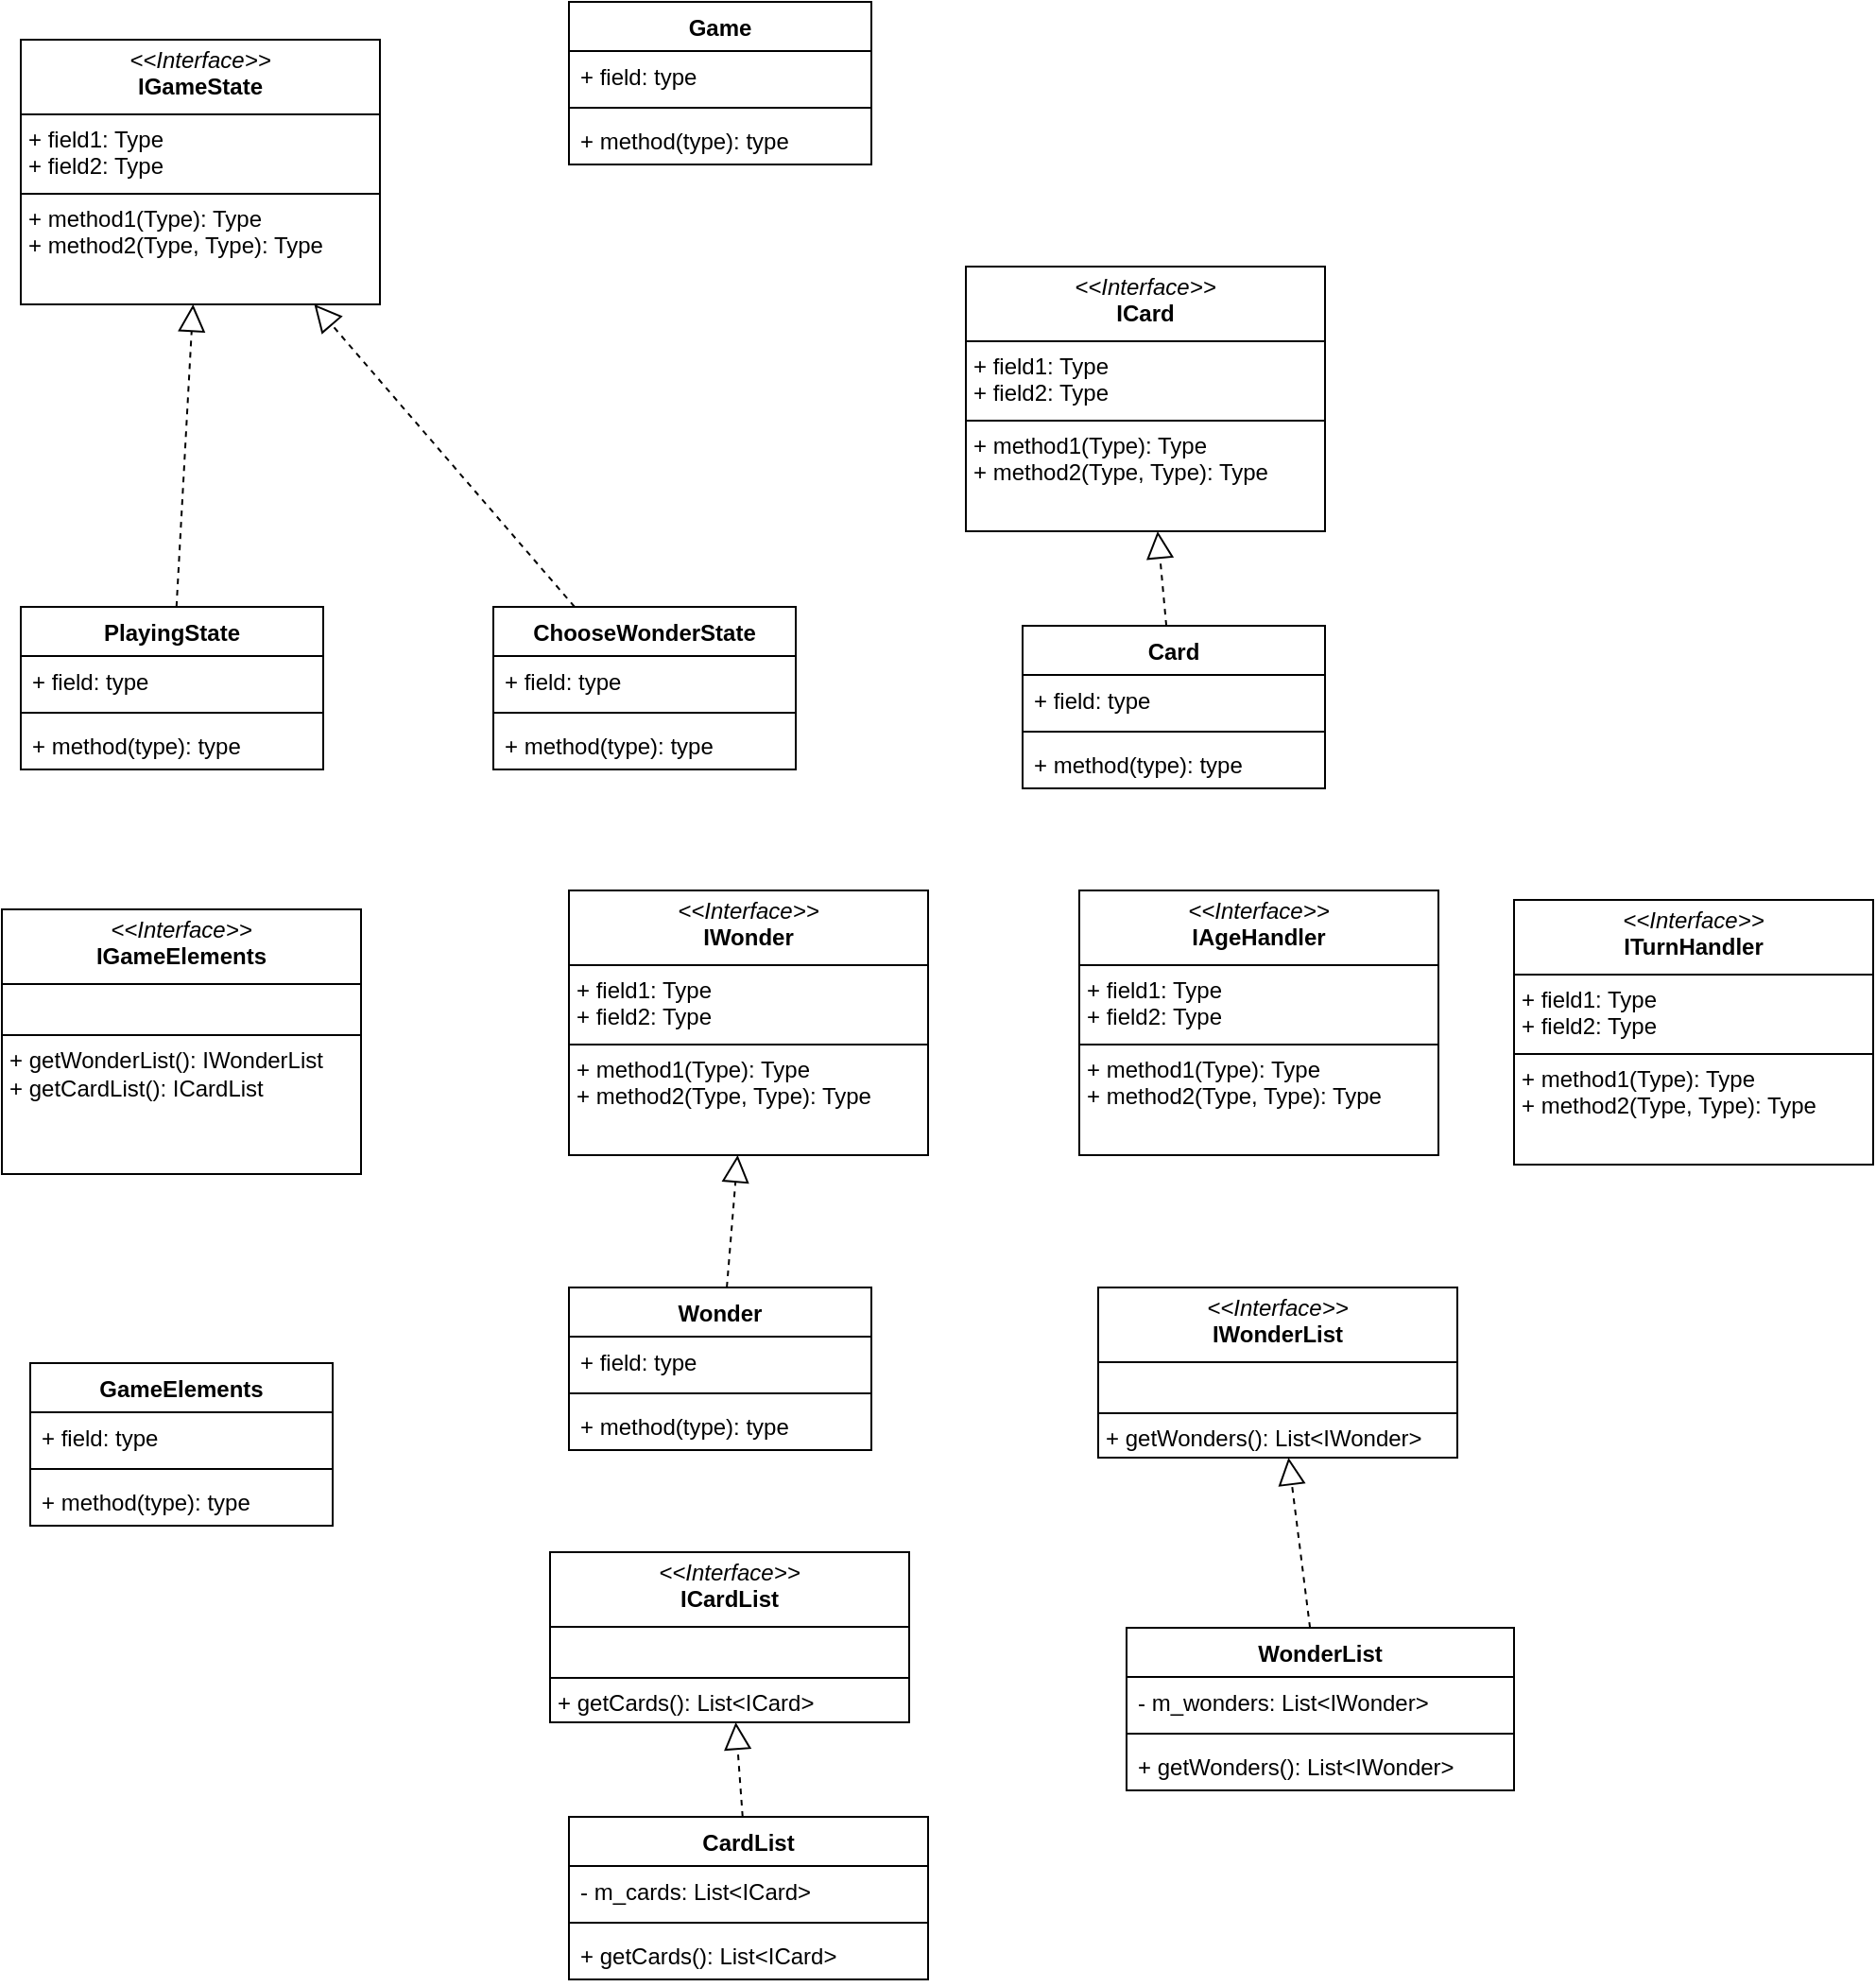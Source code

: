 <mxfile version="27.0.6">
  <diagram name="Page-1" id="-x78759h-861vyEU_5Ri">
    <mxGraphModel dx="1418" dy="786" grid="1" gridSize="10" guides="1" tooltips="1" connect="1" arrows="1" fold="1" page="1" pageScale="1" pageWidth="827" pageHeight="1169" math="0" shadow="0">
      <root>
        <mxCell id="0" />
        <mxCell id="1" parent="0" />
        <mxCell id="4PTqWVre36UXu9KIh-XL-1" value="Card" style="swimlane;fontStyle=1;align=center;verticalAlign=top;childLayout=stackLayout;horizontal=1;startSize=26;horizontalStack=0;resizeParent=1;resizeParentMax=0;resizeLast=0;collapsible=1;marginBottom=0;whiteSpace=wrap;html=1;" vertex="1" parent="1">
          <mxGeometry x="580" y="370" width="160" height="86" as="geometry" />
        </mxCell>
        <mxCell id="4PTqWVre36UXu9KIh-XL-2" value="+ field: type" style="text;strokeColor=none;fillColor=none;align=left;verticalAlign=top;spacingLeft=4;spacingRight=4;overflow=hidden;rotatable=0;points=[[0,0.5],[1,0.5]];portConstraint=eastwest;whiteSpace=wrap;html=1;" vertex="1" parent="4PTqWVre36UXu9KIh-XL-1">
          <mxGeometry y="26" width="160" height="26" as="geometry" />
        </mxCell>
        <mxCell id="4PTqWVre36UXu9KIh-XL-3" value="" style="line;strokeWidth=1;fillColor=none;align=left;verticalAlign=middle;spacingTop=-1;spacingLeft=3;spacingRight=3;rotatable=0;labelPosition=right;points=[];portConstraint=eastwest;strokeColor=inherit;" vertex="1" parent="4PTqWVre36UXu9KIh-XL-1">
          <mxGeometry y="52" width="160" height="8" as="geometry" />
        </mxCell>
        <mxCell id="4PTqWVre36UXu9KIh-XL-4" value="+ method(type): type" style="text;strokeColor=none;fillColor=none;align=left;verticalAlign=top;spacingLeft=4;spacingRight=4;overflow=hidden;rotatable=0;points=[[0,0.5],[1,0.5]];portConstraint=eastwest;whiteSpace=wrap;html=1;" vertex="1" parent="4PTqWVre36UXu9KIh-XL-1">
          <mxGeometry y="60" width="160" height="26" as="geometry" />
        </mxCell>
        <mxCell id="4PTqWVre36UXu9KIh-XL-5" value="&lt;p style=&quot;margin:0px;margin-top:4px;text-align:center;&quot;&gt;&lt;i&gt;&amp;lt;&amp;lt;Interface&amp;gt;&amp;gt;&lt;/i&gt;&lt;br&gt;&lt;b&gt;ICard&lt;/b&gt;&lt;/p&gt;&lt;hr size=&quot;1&quot; style=&quot;border-style:solid;&quot;&gt;&lt;p style=&quot;margin:0px;margin-left:4px;&quot;&gt;+ field1: Type&lt;br&gt;+ field2: Type&lt;/p&gt;&lt;hr size=&quot;1&quot; style=&quot;border-style:solid;&quot;&gt;&lt;p style=&quot;margin:0px;margin-left:4px;&quot;&gt;+ method1(Type): Type&lt;br&gt;+ method2(Type, Type): Type&lt;/p&gt;" style="verticalAlign=top;align=left;overflow=fill;html=1;whiteSpace=wrap;" vertex="1" parent="1">
          <mxGeometry x="550" y="180" width="190" height="140" as="geometry" />
        </mxCell>
        <mxCell id="4PTqWVre36UXu9KIh-XL-6" value="&lt;p style=&quot;margin:0px;margin-top:4px;text-align:center;&quot;&gt;&lt;i&gt;&amp;lt;&amp;lt;Interface&amp;gt;&amp;gt;&lt;/i&gt;&lt;br&gt;&lt;b&gt;IGameState&lt;/b&gt;&lt;/p&gt;&lt;hr size=&quot;1&quot; style=&quot;border-style:solid;&quot;&gt;&lt;p style=&quot;margin:0px;margin-left:4px;&quot;&gt;+ field1: Type&lt;br&gt;+ field2: Type&lt;/p&gt;&lt;hr size=&quot;1&quot; style=&quot;border-style:solid;&quot;&gt;&lt;p style=&quot;margin:0px;margin-left:4px;&quot;&gt;+ method1(Type): Type&lt;br&gt;+ method2(Type, Type): Type&lt;/p&gt;" style="verticalAlign=top;align=left;overflow=fill;html=1;whiteSpace=wrap;" vertex="1" parent="1">
          <mxGeometry x="50" y="60" width="190" height="140" as="geometry" />
        </mxCell>
        <mxCell id="4PTqWVre36UXu9KIh-XL-7" value="PlayingState" style="swimlane;fontStyle=1;align=center;verticalAlign=top;childLayout=stackLayout;horizontal=1;startSize=26;horizontalStack=0;resizeParent=1;resizeParentMax=0;resizeLast=0;collapsible=1;marginBottom=0;whiteSpace=wrap;html=1;" vertex="1" parent="1">
          <mxGeometry x="50" y="360" width="160" height="86" as="geometry" />
        </mxCell>
        <mxCell id="4PTqWVre36UXu9KIh-XL-8" value="+ field: type" style="text;strokeColor=none;fillColor=none;align=left;verticalAlign=top;spacingLeft=4;spacingRight=4;overflow=hidden;rotatable=0;points=[[0,0.5],[1,0.5]];portConstraint=eastwest;whiteSpace=wrap;html=1;" vertex="1" parent="4PTqWVre36UXu9KIh-XL-7">
          <mxGeometry y="26" width="160" height="26" as="geometry" />
        </mxCell>
        <mxCell id="4PTqWVre36UXu9KIh-XL-9" value="" style="line;strokeWidth=1;fillColor=none;align=left;verticalAlign=middle;spacingTop=-1;spacingLeft=3;spacingRight=3;rotatable=0;labelPosition=right;points=[];portConstraint=eastwest;strokeColor=inherit;" vertex="1" parent="4PTqWVre36UXu9KIh-XL-7">
          <mxGeometry y="52" width="160" height="8" as="geometry" />
        </mxCell>
        <mxCell id="4PTqWVre36UXu9KIh-XL-10" value="+ method(type): type" style="text;strokeColor=none;fillColor=none;align=left;verticalAlign=top;spacingLeft=4;spacingRight=4;overflow=hidden;rotatable=0;points=[[0,0.5],[1,0.5]];portConstraint=eastwest;whiteSpace=wrap;html=1;" vertex="1" parent="4PTqWVre36UXu9KIh-XL-7">
          <mxGeometry y="60" width="160" height="26" as="geometry" />
        </mxCell>
        <mxCell id="4PTqWVre36UXu9KIh-XL-11" value="ChooseWonderState" style="swimlane;fontStyle=1;align=center;verticalAlign=top;childLayout=stackLayout;horizontal=1;startSize=26;horizontalStack=0;resizeParent=1;resizeParentMax=0;resizeLast=0;collapsible=1;marginBottom=0;whiteSpace=wrap;html=1;" vertex="1" parent="1">
          <mxGeometry x="300" y="360" width="160" height="86" as="geometry" />
        </mxCell>
        <mxCell id="4PTqWVre36UXu9KIh-XL-12" value="+ field: type" style="text;strokeColor=none;fillColor=none;align=left;verticalAlign=top;spacingLeft=4;spacingRight=4;overflow=hidden;rotatable=0;points=[[0,0.5],[1,0.5]];portConstraint=eastwest;whiteSpace=wrap;html=1;" vertex="1" parent="4PTqWVre36UXu9KIh-XL-11">
          <mxGeometry y="26" width="160" height="26" as="geometry" />
        </mxCell>
        <mxCell id="4PTqWVre36UXu9KIh-XL-13" value="" style="line;strokeWidth=1;fillColor=none;align=left;verticalAlign=middle;spacingTop=-1;spacingLeft=3;spacingRight=3;rotatable=0;labelPosition=right;points=[];portConstraint=eastwest;strokeColor=inherit;" vertex="1" parent="4PTqWVre36UXu9KIh-XL-11">
          <mxGeometry y="52" width="160" height="8" as="geometry" />
        </mxCell>
        <mxCell id="4PTqWVre36UXu9KIh-XL-14" value="+ method(type): type" style="text;strokeColor=none;fillColor=none;align=left;verticalAlign=top;spacingLeft=4;spacingRight=4;overflow=hidden;rotatable=0;points=[[0,0.5],[1,0.5]];portConstraint=eastwest;whiteSpace=wrap;html=1;" vertex="1" parent="4PTqWVre36UXu9KIh-XL-11">
          <mxGeometry y="60" width="160" height="26" as="geometry" />
        </mxCell>
        <mxCell id="4PTqWVre36UXu9KIh-XL-15" value="Game" style="swimlane;fontStyle=1;align=center;verticalAlign=top;childLayout=stackLayout;horizontal=1;startSize=26;horizontalStack=0;resizeParent=1;resizeParentMax=0;resizeLast=0;collapsible=1;marginBottom=0;whiteSpace=wrap;html=1;" vertex="1" parent="1">
          <mxGeometry x="340" y="40" width="160" height="86" as="geometry" />
        </mxCell>
        <mxCell id="4PTqWVre36UXu9KIh-XL-16" value="+ field: type" style="text;strokeColor=none;fillColor=none;align=left;verticalAlign=top;spacingLeft=4;spacingRight=4;overflow=hidden;rotatable=0;points=[[0,0.5],[1,0.5]];portConstraint=eastwest;whiteSpace=wrap;html=1;" vertex="1" parent="4PTqWVre36UXu9KIh-XL-15">
          <mxGeometry y="26" width="160" height="26" as="geometry" />
        </mxCell>
        <mxCell id="4PTqWVre36UXu9KIh-XL-17" value="" style="line;strokeWidth=1;fillColor=none;align=left;verticalAlign=middle;spacingTop=-1;spacingLeft=3;spacingRight=3;rotatable=0;labelPosition=right;points=[];portConstraint=eastwest;strokeColor=inherit;" vertex="1" parent="4PTqWVre36UXu9KIh-XL-15">
          <mxGeometry y="52" width="160" height="8" as="geometry" />
        </mxCell>
        <mxCell id="4PTqWVre36UXu9KIh-XL-18" value="+ method(type): type" style="text;strokeColor=none;fillColor=none;align=left;verticalAlign=top;spacingLeft=4;spacingRight=4;overflow=hidden;rotatable=0;points=[[0,0.5],[1,0.5]];portConstraint=eastwest;whiteSpace=wrap;html=1;" vertex="1" parent="4PTqWVre36UXu9KIh-XL-15">
          <mxGeometry y="60" width="160" height="26" as="geometry" />
        </mxCell>
        <mxCell id="4PTqWVre36UXu9KIh-XL-19" value="" style="endArrow=block;dashed=1;endFill=0;endSize=12;html=1;rounded=0;" edge="1" parent="1" source="4PTqWVre36UXu9KIh-XL-11" target="4PTqWVre36UXu9KIh-XL-6">
          <mxGeometry width="160" relative="1" as="geometry">
            <mxPoint x="330" y="410" as="sourcePoint" />
            <mxPoint x="490" y="410" as="targetPoint" />
          </mxGeometry>
        </mxCell>
        <mxCell id="4PTqWVre36UXu9KIh-XL-20" value="" style="endArrow=block;dashed=1;endFill=0;endSize=12;html=1;rounded=0;" edge="1" parent="1" source="4PTqWVre36UXu9KIh-XL-7" target="4PTqWVre36UXu9KIh-XL-6">
          <mxGeometry width="160" relative="1" as="geometry">
            <mxPoint x="330" y="410" as="sourcePoint" />
            <mxPoint x="490" y="410" as="targetPoint" />
          </mxGeometry>
        </mxCell>
        <mxCell id="4PTqWVre36UXu9KIh-XL-22" value="" style="endArrow=block;dashed=1;endFill=0;endSize=12;html=1;rounded=0;" edge="1" parent="1" source="4PTqWVre36UXu9KIh-XL-1" target="4PTqWVre36UXu9KIh-XL-5">
          <mxGeometry width="160" relative="1" as="geometry">
            <mxPoint x="330" y="410" as="sourcePoint" />
            <mxPoint x="490" y="410" as="targetPoint" />
          </mxGeometry>
        </mxCell>
        <mxCell id="4PTqWVre36UXu9KIh-XL-23" value="&lt;p style=&quot;margin:0px;margin-top:4px;text-align:center;&quot;&gt;&lt;i&gt;&amp;lt;&amp;lt;Interface&amp;gt;&amp;gt;&lt;/i&gt;&lt;br&gt;&lt;b&gt;IAgeHandler&lt;/b&gt;&lt;/p&gt;&lt;hr size=&quot;1&quot; style=&quot;border-style:solid;&quot;&gt;&lt;p style=&quot;margin:0px;margin-left:4px;&quot;&gt;+ field1: Type&lt;br&gt;+ field2: Type&lt;/p&gt;&lt;hr size=&quot;1&quot; style=&quot;border-style:solid;&quot;&gt;&lt;p style=&quot;margin:0px;margin-left:4px;&quot;&gt;+ method1(Type): Type&lt;br&gt;+ method2(Type, Type): Type&lt;/p&gt;" style="verticalAlign=top;align=left;overflow=fill;html=1;whiteSpace=wrap;" vertex="1" parent="1">
          <mxGeometry x="610" y="510" width="190" height="140" as="geometry" />
        </mxCell>
        <mxCell id="4PTqWVre36UXu9KIh-XL-24" value="&lt;p style=&quot;margin:0px;margin-top:4px;text-align:center;&quot;&gt;&lt;i&gt;&amp;lt;&amp;lt;Interface&amp;gt;&amp;gt;&lt;/i&gt;&lt;br&gt;&lt;b&gt;ITurnHandler&lt;/b&gt;&lt;/p&gt;&lt;hr size=&quot;1&quot; style=&quot;border-style:solid;&quot;&gt;&lt;p style=&quot;margin:0px;margin-left:4px;&quot;&gt;+ field1: Type&lt;br&gt;+ field2: Type&lt;/p&gt;&lt;hr size=&quot;1&quot; style=&quot;border-style:solid;&quot;&gt;&lt;p style=&quot;margin:0px;margin-left:4px;&quot;&gt;+ method1(Type): Type&lt;br&gt;+ method2(Type, Type): Type&lt;/p&gt;" style="verticalAlign=top;align=left;overflow=fill;html=1;whiteSpace=wrap;" vertex="1" parent="1">
          <mxGeometry x="840" y="515" width="190" height="140" as="geometry" />
        </mxCell>
        <mxCell id="4PTqWVre36UXu9KIh-XL-25" value="&lt;p style=&quot;margin:0px;margin-top:4px;text-align:center;&quot;&gt;&lt;i&gt;&amp;lt;&amp;lt;Interface&amp;gt;&amp;gt;&lt;/i&gt;&lt;br&gt;&lt;b&gt;IWonder&lt;/b&gt;&lt;/p&gt;&lt;hr size=&quot;1&quot; style=&quot;border-style:solid;&quot;&gt;&lt;p style=&quot;margin:0px;margin-left:4px;&quot;&gt;+ field1: Type&lt;br&gt;+ field2: Type&lt;/p&gt;&lt;hr size=&quot;1&quot; style=&quot;border-style:solid;&quot;&gt;&lt;p style=&quot;margin:0px;margin-left:4px;&quot;&gt;+ method1(Type): Type&lt;br&gt;+ method2(Type, Type): Type&lt;/p&gt;" style="verticalAlign=top;align=left;overflow=fill;html=1;whiteSpace=wrap;" vertex="1" parent="1">
          <mxGeometry x="340" y="510" width="190" height="140" as="geometry" />
        </mxCell>
        <mxCell id="4PTqWVre36UXu9KIh-XL-26" value="Wonder" style="swimlane;fontStyle=1;align=center;verticalAlign=top;childLayout=stackLayout;horizontal=1;startSize=26;horizontalStack=0;resizeParent=1;resizeParentMax=0;resizeLast=0;collapsible=1;marginBottom=0;whiteSpace=wrap;html=1;" vertex="1" parent="1">
          <mxGeometry x="340" y="720" width="160" height="86" as="geometry" />
        </mxCell>
        <mxCell id="4PTqWVre36UXu9KIh-XL-27" value="+ field: type" style="text;strokeColor=none;fillColor=none;align=left;verticalAlign=top;spacingLeft=4;spacingRight=4;overflow=hidden;rotatable=0;points=[[0,0.5],[1,0.5]];portConstraint=eastwest;whiteSpace=wrap;html=1;" vertex="1" parent="4PTqWVre36UXu9KIh-XL-26">
          <mxGeometry y="26" width="160" height="26" as="geometry" />
        </mxCell>
        <mxCell id="4PTqWVre36UXu9KIh-XL-28" value="" style="line;strokeWidth=1;fillColor=none;align=left;verticalAlign=middle;spacingTop=-1;spacingLeft=3;spacingRight=3;rotatable=0;labelPosition=right;points=[];portConstraint=eastwest;strokeColor=inherit;" vertex="1" parent="4PTqWVre36UXu9KIh-XL-26">
          <mxGeometry y="52" width="160" height="8" as="geometry" />
        </mxCell>
        <mxCell id="4PTqWVre36UXu9KIh-XL-29" value="+ method(type): type" style="text;strokeColor=none;fillColor=none;align=left;verticalAlign=top;spacingLeft=4;spacingRight=4;overflow=hidden;rotatable=0;points=[[0,0.5],[1,0.5]];portConstraint=eastwest;whiteSpace=wrap;html=1;" vertex="1" parent="4PTqWVre36UXu9KIh-XL-26">
          <mxGeometry y="60" width="160" height="26" as="geometry" />
        </mxCell>
        <mxCell id="4PTqWVre36UXu9KIh-XL-30" value="&lt;p style=&quot;margin:0px;margin-top:4px;text-align:center;&quot;&gt;&lt;i&gt;&amp;lt;&amp;lt;Interface&amp;gt;&amp;gt;&lt;/i&gt;&lt;br&gt;&lt;b&gt;IGameElements&lt;/b&gt;&lt;/p&gt;&lt;hr size=&quot;1&quot; style=&quot;border-style:solid;&quot;&gt;&lt;p style=&quot;margin:0px;margin-left:4px;&quot;&gt;&lt;br&gt;&lt;/p&gt;&lt;hr size=&quot;1&quot; style=&quot;border-style:solid;&quot;&gt;&lt;p style=&quot;margin:0px;margin-left:4px;&quot;&gt;+ getWonderList(): IWonderList&lt;br&gt;+ getCardList(): ICardList&lt;/p&gt;" style="verticalAlign=top;align=left;overflow=fill;html=1;whiteSpace=wrap;" vertex="1" parent="1">
          <mxGeometry x="40" y="520" width="190" height="140" as="geometry" />
        </mxCell>
        <mxCell id="4PTqWVre36UXu9KIh-XL-31" value="&lt;p style=&quot;margin:0px;margin-top:4px;text-align:center;&quot;&gt;&lt;i&gt;&amp;lt;&amp;lt;Interface&amp;gt;&amp;gt;&lt;/i&gt;&lt;br&gt;&lt;b&gt;IWonderList&lt;/b&gt;&lt;/p&gt;&lt;hr size=&quot;1&quot; style=&quot;border-style:solid;&quot;&gt;&lt;p style=&quot;margin:0px;margin-left:4px;&quot;&gt;&lt;br&gt;&lt;/p&gt;&lt;hr size=&quot;1&quot; style=&quot;border-style:solid;&quot;&gt;&lt;p style=&quot;margin:0px;margin-left:4px;&quot;&gt;+ getWonders(): List&amp;lt;IWonder&amp;gt;&lt;/p&gt;" style="verticalAlign=top;align=left;overflow=fill;html=1;whiteSpace=wrap;" vertex="1" parent="1">
          <mxGeometry x="620" y="720" width="190" height="90" as="geometry" />
        </mxCell>
        <mxCell id="4PTqWVre36UXu9KIh-XL-32" value="" style="endArrow=block;dashed=1;endFill=0;endSize=12;html=1;rounded=0;" edge="1" parent="1" source="4PTqWVre36UXu9KIh-XL-26" target="4PTqWVre36UXu9KIh-XL-25">
          <mxGeometry width="160" relative="1" as="geometry">
            <mxPoint x="330" y="810" as="sourcePoint" />
            <mxPoint x="490" y="810" as="targetPoint" />
          </mxGeometry>
        </mxCell>
        <mxCell id="4PTqWVre36UXu9KIh-XL-33" value="WonderList" style="swimlane;fontStyle=1;align=center;verticalAlign=top;childLayout=stackLayout;horizontal=1;startSize=26;horizontalStack=0;resizeParent=1;resizeParentMax=0;resizeLast=0;collapsible=1;marginBottom=0;whiteSpace=wrap;html=1;" vertex="1" parent="1">
          <mxGeometry x="635" y="900" width="205" height="86" as="geometry" />
        </mxCell>
        <mxCell id="4PTqWVre36UXu9KIh-XL-34" value="- m_wonders: List&amp;lt;IWonder&amp;gt;" style="text;strokeColor=none;fillColor=none;align=left;verticalAlign=top;spacingLeft=4;spacingRight=4;overflow=hidden;rotatable=0;points=[[0,0.5],[1,0.5]];portConstraint=eastwest;whiteSpace=wrap;html=1;" vertex="1" parent="4PTqWVre36UXu9KIh-XL-33">
          <mxGeometry y="26" width="205" height="26" as="geometry" />
        </mxCell>
        <mxCell id="4PTqWVre36UXu9KIh-XL-35" value="" style="line;strokeWidth=1;fillColor=none;align=left;verticalAlign=middle;spacingTop=-1;spacingLeft=3;spacingRight=3;rotatable=0;labelPosition=right;points=[];portConstraint=eastwest;strokeColor=inherit;" vertex="1" parent="4PTqWVre36UXu9KIh-XL-33">
          <mxGeometry y="52" width="205" height="8" as="geometry" />
        </mxCell>
        <mxCell id="4PTqWVre36UXu9KIh-XL-36" value="+ getWonders(): List&amp;lt;IWonder&amp;gt;" style="text;strokeColor=none;fillColor=none;align=left;verticalAlign=top;spacingLeft=4;spacingRight=4;overflow=hidden;rotatable=0;points=[[0,0.5],[1,0.5]];portConstraint=eastwest;whiteSpace=wrap;html=1;" vertex="1" parent="4PTqWVre36UXu9KIh-XL-33">
          <mxGeometry y="60" width="205" height="26" as="geometry" />
        </mxCell>
        <mxCell id="4PTqWVre36UXu9KIh-XL-37" value="" style="endArrow=block;dashed=1;endFill=0;endSize=12;html=1;rounded=0;" edge="1" parent="1" source="4PTqWVre36UXu9KIh-XL-33" target="4PTqWVre36UXu9KIh-XL-31">
          <mxGeometry width="160" relative="1" as="geometry">
            <mxPoint x="330" y="810" as="sourcePoint" />
            <mxPoint x="490" y="810" as="targetPoint" />
          </mxGeometry>
        </mxCell>
        <mxCell id="4PTqWVre36UXu9KIh-XL-38" value="GameElements" style="swimlane;fontStyle=1;align=center;verticalAlign=top;childLayout=stackLayout;horizontal=1;startSize=26;horizontalStack=0;resizeParent=1;resizeParentMax=0;resizeLast=0;collapsible=1;marginBottom=0;whiteSpace=wrap;html=1;" vertex="1" parent="1">
          <mxGeometry x="55" y="760" width="160" height="86" as="geometry" />
        </mxCell>
        <mxCell id="4PTqWVre36UXu9KIh-XL-39" value="+ field: type" style="text;strokeColor=none;fillColor=none;align=left;verticalAlign=top;spacingLeft=4;spacingRight=4;overflow=hidden;rotatable=0;points=[[0,0.5],[1,0.5]];portConstraint=eastwest;whiteSpace=wrap;html=1;" vertex="1" parent="4PTqWVre36UXu9KIh-XL-38">
          <mxGeometry y="26" width="160" height="26" as="geometry" />
        </mxCell>
        <mxCell id="4PTqWVre36UXu9KIh-XL-40" value="" style="line;strokeWidth=1;fillColor=none;align=left;verticalAlign=middle;spacingTop=-1;spacingLeft=3;spacingRight=3;rotatable=0;labelPosition=right;points=[];portConstraint=eastwest;strokeColor=inherit;" vertex="1" parent="4PTqWVre36UXu9KIh-XL-38">
          <mxGeometry y="52" width="160" height="8" as="geometry" />
        </mxCell>
        <mxCell id="4PTqWVre36UXu9KIh-XL-41" value="+ method(type): type" style="text;strokeColor=none;fillColor=none;align=left;verticalAlign=top;spacingLeft=4;spacingRight=4;overflow=hidden;rotatable=0;points=[[0,0.5],[1,0.5]];portConstraint=eastwest;whiteSpace=wrap;html=1;" vertex="1" parent="4PTqWVre36UXu9KIh-XL-38">
          <mxGeometry y="60" width="160" height="26" as="geometry" />
        </mxCell>
        <mxCell id="4PTqWVre36UXu9KIh-XL-43" value="&lt;p style=&quot;margin:0px;margin-top:4px;text-align:center;&quot;&gt;&lt;i&gt;&amp;lt;&amp;lt;Interface&amp;gt;&amp;gt;&lt;/i&gt;&lt;br&gt;&lt;b&gt;ICardList&lt;/b&gt;&lt;/p&gt;&lt;hr size=&quot;1&quot; style=&quot;border-style:solid;&quot;&gt;&lt;p style=&quot;margin:0px;margin-left:4px;&quot;&gt;&lt;br&gt;&lt;/p&gt;&lt;hr size=&quot;1&quot; style=&quot;border-style:solid;&quot;&gt;&lt;p style=&quot;margin:0px;margin-left:4px;&quot;&gt;+ getCards(): List&amp;lt;ICard&amp;gt;&lt;/p&gt;" style="verticalAlign=top;align=left;overflow=fill;html=1;whiteSpace=wrap;" vertex="1" parent="1">
          <mxGeometry x="330" y="860" width="190" height="90" as="geometry" />
        </mxCell>
        <mxCell id="4PTqWVre36UXu9KIh-XL-44" value="CardList" style="swimlane;fontStyle=1;align=center;verticalAlign=top;childLayout=stackLayout;horizontal=1;startSize=26;horizontalStack=0;resizeParent=1;resizeParentMax=0;resizeLast=0;collapsible=1;marginBottom=0;whiteSpace=wrap;html=1;" vertex="1" parent="1">
          <mxGeometry x="340" y="1000" width="190" height="86" as="geometry" />
        </mxCell>
        <mxCell id="4PTqWVre36UXu9KIh-XL-45" value="- m_cards: List&amp;lt;ICard&amp;gt;" style="text;strokeColor=none;fillColor=none;align=left;verticalAlign=top;spacingLeft=4;spacingRight=4;overflow=hidden;rotatable=0;points=[[0,0.5],[1,0.5]];portConstraint=eastwest;whiteSpace=wrap;html=1;" vertex="1" parent="4PTqWVre36UXu9KIh-XL-44">
          <mxGeometry y="26" width="190" height="26" as="geometry" />
        </mxCell>
        <mxCell id="4PTqWVre36UXu9KIh-XL-46" value="" style="line;strokeWidth=1;fillColor=none;align=left;verticalAlign=middle;spacingTop=-1;spacingLeft=3;spacingRight=3;rotatable=0;labelPosition=right;points=[];portConstraint=eastwest;strokeColor=inherit;" vertex="1" parent="4PTqWVre36UXu9KIh-XL-44">
          <mxGeometry y="52" width="190" height="8" as="geometry" />
        </mxCell>
        <mxCell id="4PTqWVre36UXu9KIh-XL-47" value="+ getCards(): List&amp;lt;ICard&amp;gt;" style="text;strokeColor=none;fillColor=none;align=left;verticalAlign=top;spacingLeft=4;spacingRight=4;overflow=hidden;rotatable=0;points=[[0,0.5],[1,0.5]];portConstraint=eastwest;whiteSpace=wrap;html=1;" vertex="1" parent="4PTqWVre36UXu9KIh-XL-44">
          <mxGeometry y="60" width="190" height="26" as="geometry" />
        </mxCell>
        <mxCell id="4PTqWVre36UXu9KIh-XL-49" value="" style="endArrow=block;dashed=1;endFill=0;endSize=12;html=1;rounded=0;" edge="1" parent="1" source="4PTqWVre36UXu9KIh-XL-44" target="4PTqWVre36UXu9KIh-XL-43">
          <mxGeometry width="160" relative="1" as="geometry">
            <mxPoint x="330" y="810" as="sourcePoint" />
            <mxPoint x="490" y="810" as="targetPoint" />
          </mxGeometry>
        </mxCell>
      </root>
    </mxGraphModel>
  </diagram>
</mxfile>
